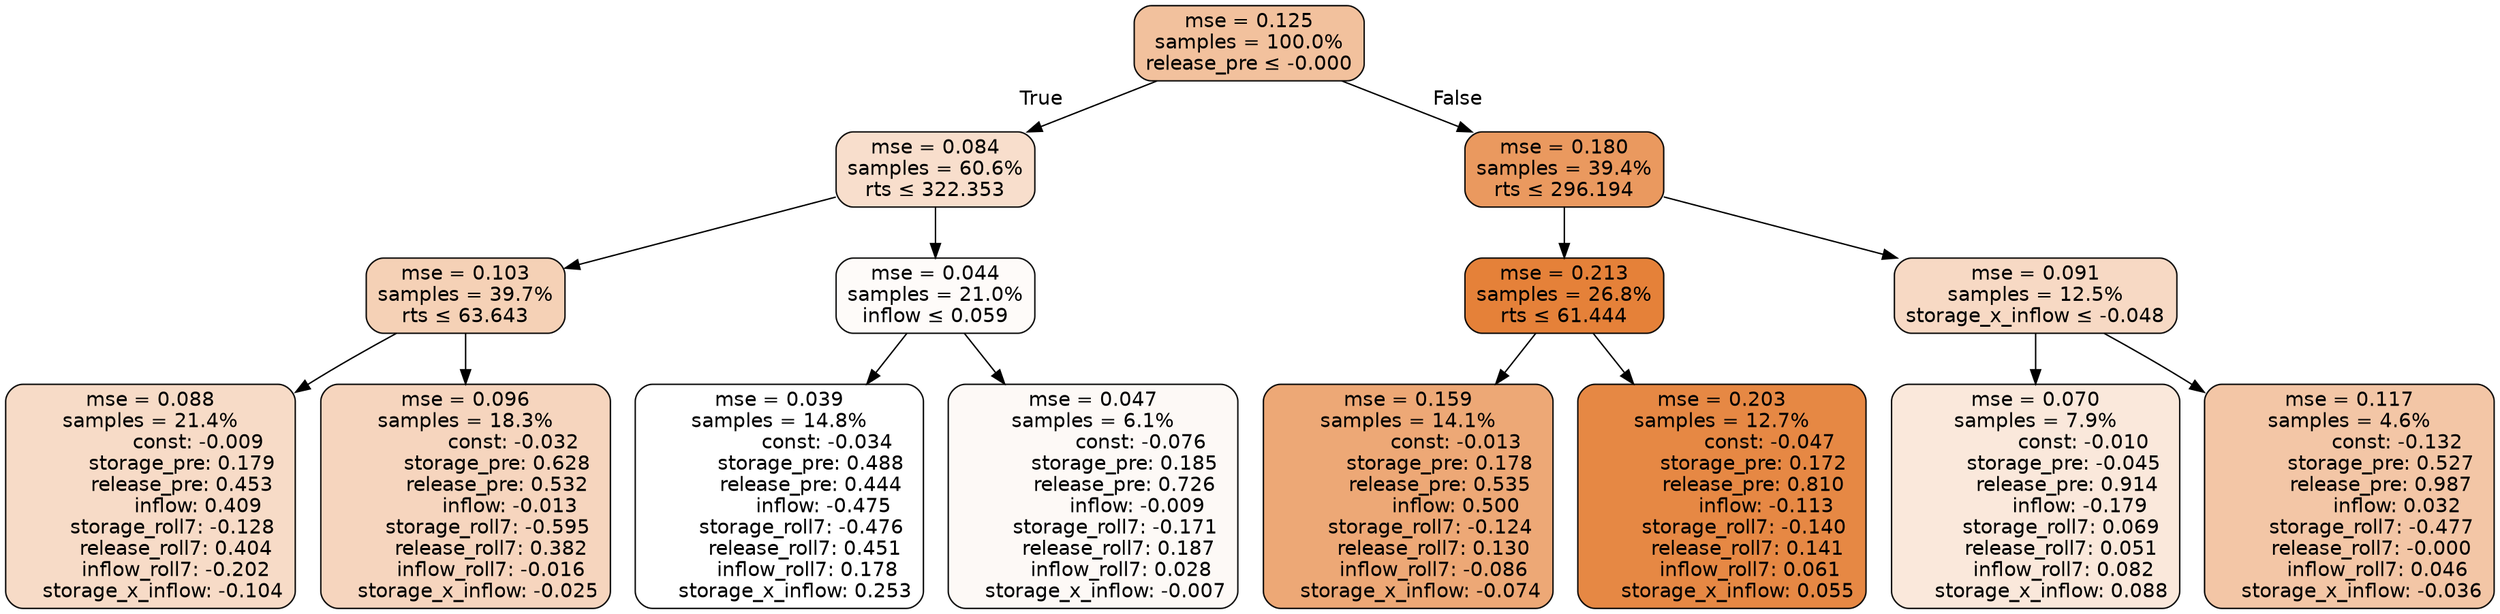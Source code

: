 digraph tree {
bgcolor="transparent"
node [shape=rectangle, style="filled, rounded", color="black", fontname=helvetica] ;
edge [fontname=helvetica] ;
	"0" [label="mse = 0.125
samples = 100.0%
release_pre &le; -0.000", fillcolor="#f2c19d"]
	"1" [label="mse = 0.084
samples = 60.6%
rts &le; 322.353", fillcolor="#f8decc"]
	"2" [label="mse = 0.103
samples = 39.7%
rts &le; 63.643", fillcolor="#f5d1b6"]
	"3" [label="mse = 0.088
samples = 21.4%
               const: -0.009
          storage_pre: 0.179
          release_pre: 0.453
               inflow: 0.409
       storage_roll7: -0.128
        release_roll7: 0.404
        inflow_roll7: -0.202
    storage_x_inflow: -0.104", fillcolor="#f7dbc7"]
	"4" [label="mse = 0.096
samples = 18.3%
               const: -0.032
          storage_pre: 0.628
          release_pre: 0.532
              inflow: -0.013
       storage_roll7: -0.595
        release_roll7: 0.382
        inflow_roll7: -0.016
    storage_x_inflow: -0.025", fillcolor="#f6d5be"]
	"5" [label="mse = 0.044
samples = 21.0%
inflow &le; 0.059", fillcolor="#fefbf9"]
	"6" [label="mse = 0.039
samples = 14.8%
               const: -0.034
          storage_pre: 0.488
          release_pre: 0.444
              inflow: -0.475
       storage_roll7: -0.476
        release_roll7: 0.451
         inflow_roll7: 0.178
     storage_x_inflow: 0.253", fillcolor="#ffffff"]
	"7" [label="mse = 0.047
samples = 6.1%
               const: -0.076
          storage_pre: 0.185
          release_pre: 0.726
              inflow: -0.009
       storage_roll7: -0.171
        release_roll7: 0.187
         inflow_roll7: 0.028
    storage_x_inflow: -0.007", fillcolor="#fdf9f6"]
	"8" [label="mse = 0.180
samples = 39.4%
rts &le; 296.194", fillcolor="#ea995f"]
	"9" [label="mse = 0.213
samples = 26.8%
rts &le; 61.444", fillcolor="#e58139"]
	"10" [label="mse = 0.159
samples = 14.1%
               const: -0.013
          storage_pre: 0.178
          release_pre: 0.535
               inflow: 0.500
       storage_roll7: -0.124
        release_roll7: 0.130
        inflow_roll7: -0.086
    storage_x_inflow: -0.074", fillcolor="#eda876"]
	"11" [label="mse = 0.203
samples = 12.7%
               const: -0.047
          storage_pre: 0.172
          release_pre: 0.810
              inflow: -0.113
       storage_roll7: -0.140
        release_roll7: 0.141
         inflow_roll7: 0.061
     storage_x_inflow: 0.055", fillcolor="#e68844"]
	"12" [label="mse = 0.091
samples = 12.5%
storage_x_inflow &le; -0.048", fillcolor="#f7d9c4"]
	"13" [label="mse = 0.070
samples = 7.9%
               const: -0.010
         storage_pre: -0.045
          release_pre: 0.914
              inflow: -0.179
        storage_roll7: 0.069
        release_roll7: 0.051
         inflow_roll7: 0.082
     storage_x_inflow: 0.088", fillcolor="#fae8db"]
	"14" [label="mse = 0.117
samples = 4.6%
               const: -0.132
          storage_pre: 0.527
          release_pre: 0.987
               inflow: 0.032
       storage_roll7: -0.477
       release_roll7: -0.000
         inflow_roll7: 0.046
    storage_x_inflow: -0.036", fillcolor="#f3c6a6"]

	"0" -> "1" [labeldistance=2.5, labelangle=45, headlabel="True"]
	"1" -> "2"
	"2" -> "3"
	"2" -> "4"
	"1" -> "5"
	"5" -> "6"
	"5" -> "7"
	"0" -> "8" [labeldistance=2.5, labelangle=-45, headlabel="False"]
	"8" -> "9"
	"9" -> "10"
	"9" -> "11"
	"8" -> "12"
	"12" -> "13"
	"12" -> "14"
}